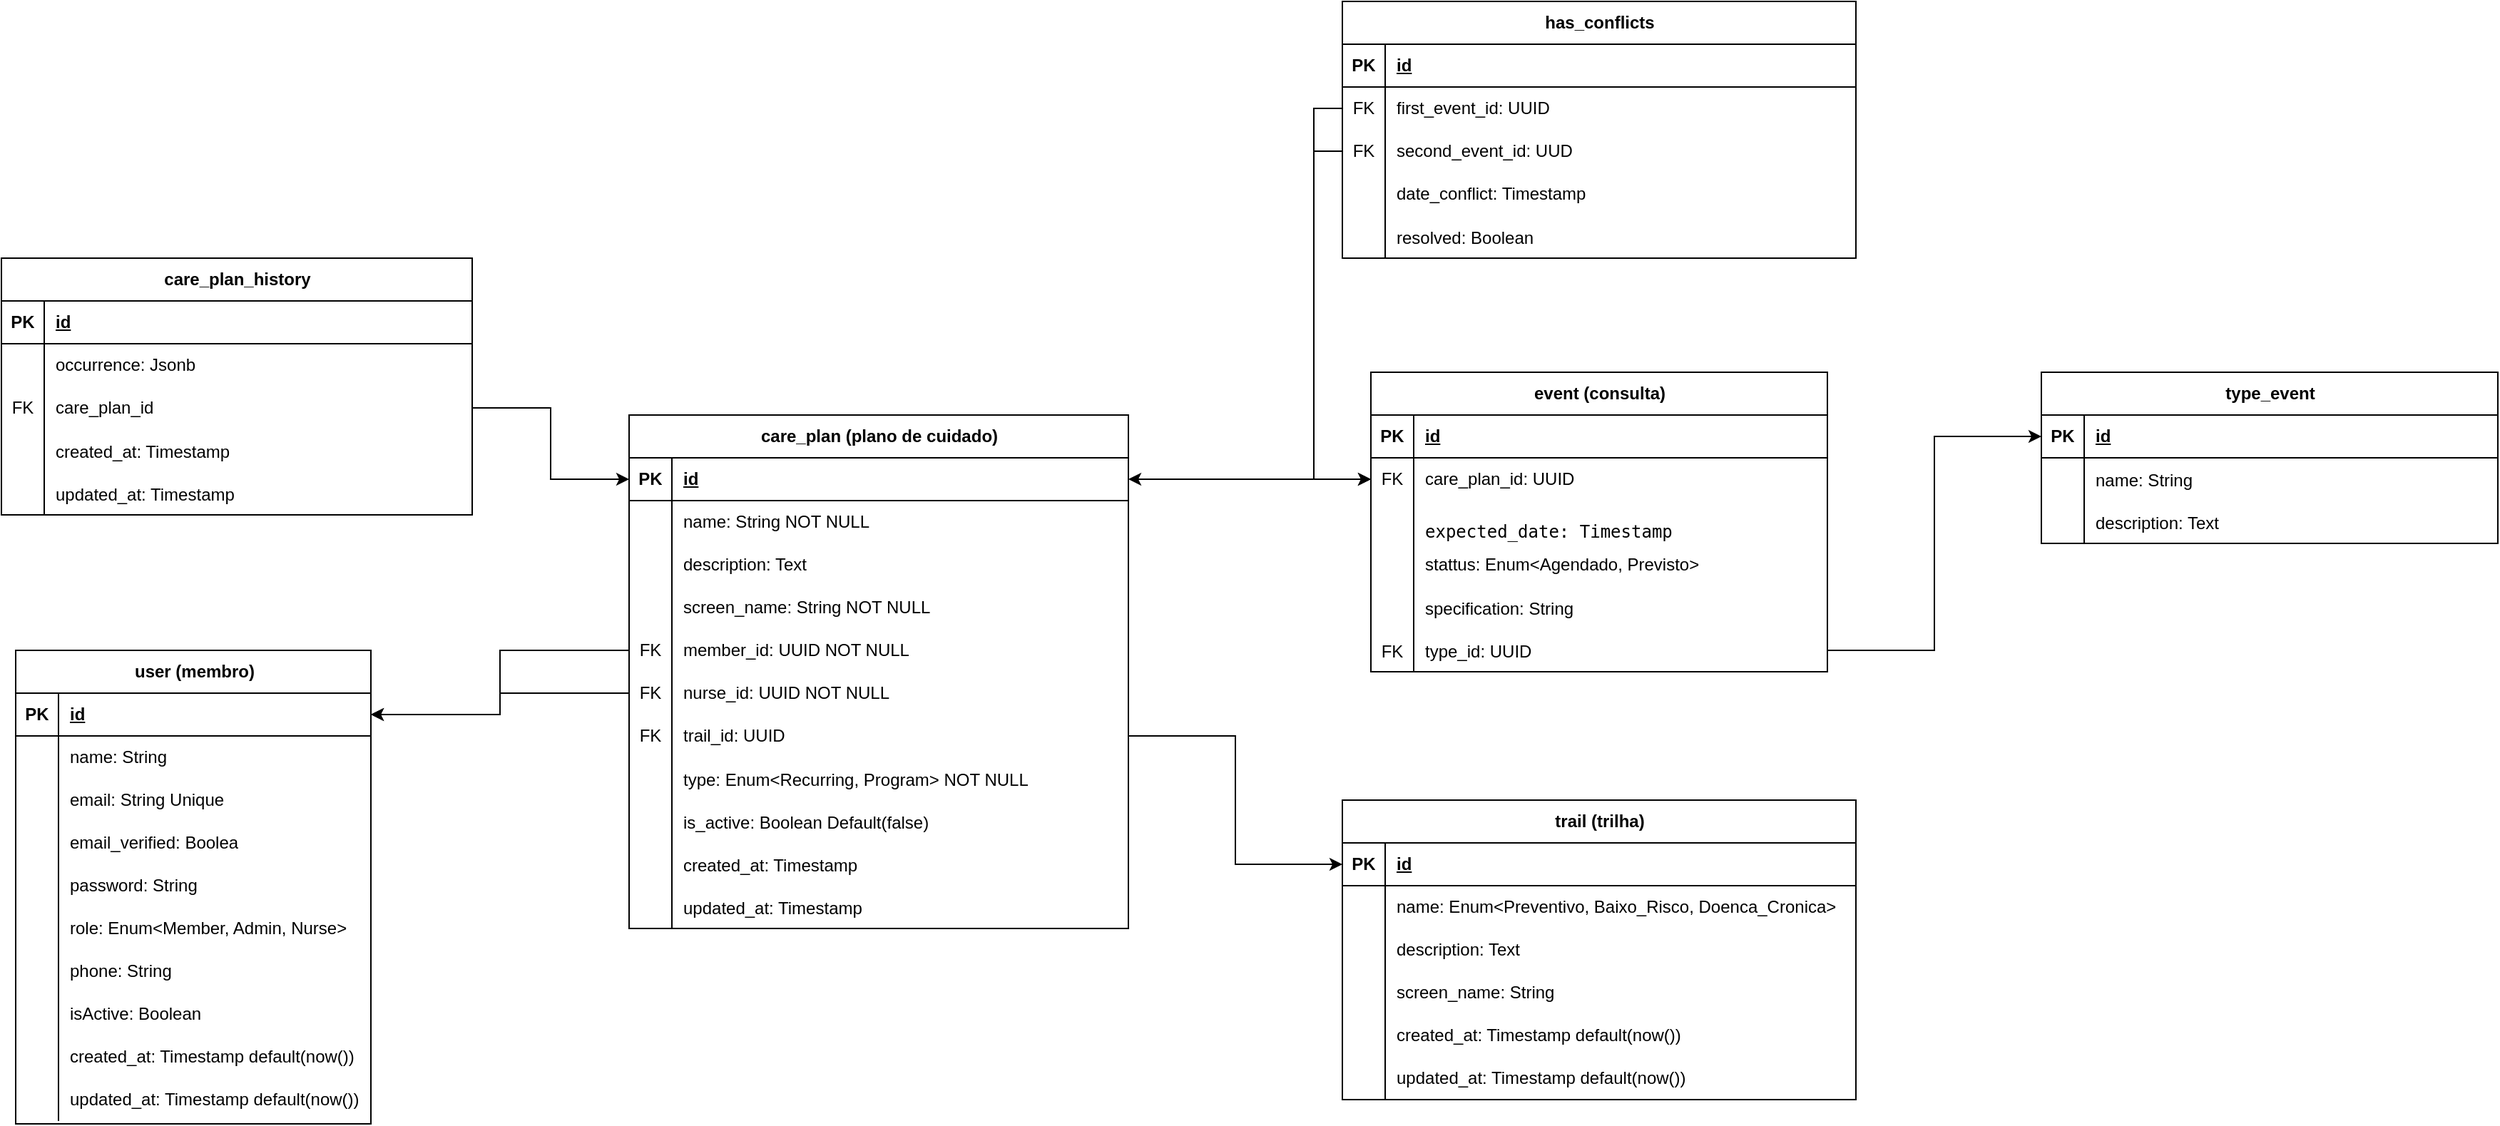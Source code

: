 <mxfile version="27.1.5">
  <diagram id="R2lEEEUBdFMjLlhIrx00" name="Page-1">
    <mxGraphModel dx="1869" dy="656" grid="1" gridSize="10" guides="1" tooltips="1" connect="1" arrows="1" fold="1" page="1" pageScale="1" pageWidth="850" pageHeight="1100" math="0" shadow="0" extFonts="Permanent Marker^https://fonts.googleapis.com/css?family=Permanent+Marker">
      <root>
        <mxCell id="0" />
        <mxCell id="1" parent="0" />
        <mxCell id="Yb1ca9a-8j3FIlpZjf9Z-14" value="trail (trilha)" style="shape=table;startSize=30;container=1;collapsible=1;childLayout=tableLayout;fixedRows=1;rowLines=0;fontStyle=1;align=center;resizeLast=1;html=1;" parent="1" vertex="1">
          <mxGeometry x="760" y="590" width="360" height="210" as="geometry" />
        </mxCell>
        <mxCell id="Yb1ca9a-8j3FIlpZjf9Z-15" value="" style="shape=tableRow;horizontal=0;startSize=0;swimlaneHead=0;swimlaneBody=0;fillColor=none;collapsible=0;dropTarget=0;points=[[0,0.5],[1,0.5]];portConstraint=eastwest;top=0;left=0;right=0;bottom=1;" parent="Yb1ca9a-8j3FIlpZjf9Z-14" vertex="1">
          <mxGeometry y="30" width="360" height="30" as="geometry" />
        </mxCell>
        <mxCell id="Yb1ca9a-8j3FIlpZjf9Z-16" value="PK" style="shape=partialRectangle;connectable=0;fillColor=none;top=0;left=0;bottom=0;right=0;fontStyle=1;overflow=hidden;whiteSpace=wrap;html=1;" parent="Yb1ca9a-8j3FIlpZjf9Z-15" vertex="1">
          <mxGeometry width="30" height="30" as="geometry">
            <mxRectangle width="30" height="30" as="alternateBounds" />
          </mxGeometry>
        </mxCell>
        <mxCell id="Yb1ca9a-8j3FIlpZjf9Z-17" value="id" style="shape=partialRectangle;connectable=0;fillColor=none;top=0;left=0;bottom=0;right=0;align=left;spacingLeft=6;fontStyle=5;overflow=hidden;whiteSpace=wrap;html=1;" parent="Yb1ca9a-8j3FIlpZjf9Z-15" vertex="1">
          <mxGeometry x="30" width="330" height="30" as="geometry">
            <mxRectangle width="330" height="30" as="alternateBounds" />
          </mxGeometry>
        </mxCell>
        <mxCell id="Yb1ca9a-8j3FIlpZjf9Z-18" value="" style="shape=tableRow;horizontal=0;startSize=0;swimlaneHead=0;swimlaneBody=0;fillColor=none;collapsible=0;dropTarget=0;points=[[0,0.5],[1,0.5]];portConstraint=eastwest;top=0;left=0;right=0;bottom=0;" parent="Yb1ca9a-8j3FIlpZjf9Z-14" vertex="1">
          <mxGeometry y="60" width="360" height="30" as="geometry" />
        </mxCell>
        <mxCell id="Yb1ca9a-8j3FIlpZjf9Z-19" value="" style="shape=partialRectangle;connectable=0;fillColor=none;top=0;left=0;bottom=0;right=0;editable=1;overflow=hidden;whiteSpace=wrap;html=1;" parent="Yb1ca9a-8j3FIlpZjf9Z-18" vertex="1">
          <mxGeometry width="30" height="30" as="geometry">
            <mxRectangle width="30" height="30" as="alternateBounds" />
          </mxGeometry>
        </mxCell>
        <mxCell id="Yb1ca9a-8j3FIlpZjf9Z-20" value="name: Enum&amp;lt;Preventivo, Baixo_Risco, Doenca_Cronica&amp;gt;" style="shape=partialRectangle;connectable=0;fillColor=none;top=0;left=0;bottom=0;right=0;align=left;spacingLeft=6;overflow=hidden;whiteSpace=wrap;html=1;" parent="Yb1ca9a-8j3FIlpZjf9Z-18" vertex="1">
          <mxGeometry x="30" width="330" height="30" as="geometry">
            <mxRectangle width="330" height="30" as="alternateBounds" />
          </mxGeometry>
        </mxCell>
        <mxCell id="Yb1ca9a-8j3FIlpZjf9Z-21" value="" style="shape=tableRow;horizontal=0;startSize=0;swimlaneHead=0;swimlaneBody=0;fillColor=none;collapsible=0;dropTarget=0;points=[[0,0.5],[1,0.5]];portConstraint=eastwest;top=0;left=0;right=0;bottom=0;" parent="Yb1ca9a-8j3FIlpZjf9Z-14" vertex="1">
          <mxGeometry y="90" width="360" height="30" as="geometry" />
        </mxCell>
        <mxCell id="Yb1ca9a-8j3FIlpZjf9Z-22" value="" style="shape=partialRectangle;connectable=0;fillColor=none;top=0;left=0;bottom=0;right=0;editable=1;overflow=hidden;whiteSpace=wrap;html=1;" parent="Yb1ca9a-8j3FIlpZjf9Z-21" vertex="1">
          <mxGeometry width="30" height="30" as="geometry">
            <mxRectangle width="30" height="30" as="alternateBounds" />
          </mxGeometry>
        </mxCell>
        <mxCell id="Yb1ca9a-8j3FIlpZjf9Z-23" value="&lt;div&gt;description: Text&lt;/div&gt;" style="shape=partialRectangle;connectable=0;fillColor=none;top=0;left=0;bottom=0;right=0;align=left;spacingLeft=6;overflow=hidden;whiteSpace=wrap;html=1;" parent="Yb1ca9a-8j3FIlpZjf9Z-21" vertex="1">
          <mxGeometry x="30" width="330" height="30" as="geometry">
            <mxRectangle width="330" height="30" as="alternateBounds" />
          </mxGeometry>
        </mxCell>
        <mxCell id="Yb1ca9a-8j3FIlpZjf9Z-24" value="" style="shape=tableRow;horizontal=0;startSize=0;swimlaneHead=0;swimlaneBody=0;fillColor=none;collapsible=0;dropTarget=0;points=[[0,0.5],[1,0.5]];portConstraint=eastwest;top=0;left=0;right=0;bottom=0;" parent="Yb1ca9a-8j3FIlpZjf9Z-14" vertex="1">
          <mxGeometry y="120" width="360" height="30" as="geometry" />
        </mxCell>
        <mxCell id="Yb1ca9a-8j3FIlpZjf9Z-25" value="" style="shape=partialRectangle;connectable=0;fillColor=none;top=0;left=0;bottom=0;right=0;editable=1;overflow=hidden;whiteSpace=wrap;html=1;" parent="Yb1ca9a-8j3FIlpZjf9Z-24" vertex="1">
          <mxGeometry width="30" height="30" as="geometry">
            <mxRectangle width="30" height="30" as="alternateBounds" />
          </mxGeometry>
        </mxCell>
        <mxCell id="Yb1ca9a-8j3FIlpZjf9Z-26" value="screen_name: String" style="shape=partialRectangle;connectable=0;fillColor=none;top=0;left=0;bottom=0;right=0;align=left;spacingLeft=6;overflow=hidden;whiteSpace=wrap;html=1;" parent="Yb1ca9a-8j3FIlpZjf9Z-24" vertex="1">
          <mxGeometry x="30" width="330" height="30" as="geometry">
            <mxRectangle width="330" height="30" as="alternateBounds" />
          </mxGeometry>
        </mxCell>
        <mxCell id="Vd5mzTSzyDbCr4Rx6KBS-27" value="" style="shape=tableRow;horizontal=0;startSize=0;swimlaneHead=0;swimlaneBody=0;fillColor=none;collapsible=0;dropTarget=0;points=[[0,0.5],[1,0.5]];portConstraint=eastwest;top=0;left=0;right=0;bottom=0;" vertex="1" parent="Yb1ca9a-8j3FIlpZjf9Z-14">
          <mxGeometry y="150" width="360" height="30" as="geometry" />
        </mxCell>
        <mxCell id="Vd5mzTSzyDbCr4Rx6KBS-28" value="" style="shape=partialRectangle;connectable=0;fillColor=none;top=0;left=0;bottom=0;right=0;editable=1;overflow=hidden;whiteSpace=wrap;html=1;" vertex="1" parent="Vd5mzTSzyDbCr4Rx6KBS-27">
          <mxGeometry width="30" height="30" as="geometry">
            <mxRectangle width="30" height="30" as="alternateBounds" />
          </mxGeometry>
        </mxCell>
        <mxCell id="Vd5mzTSzyDbCr4Rx6KBS-29" value="created_at: Timestamp default(now())" style="shape=partialRectangle;connectable=0;fillColor=none;top=0;left=0;bottom=0;right=0;align=left;spacingLeft=6;overflow=hidden;whiteSpace=wrap;html=1;" vertex="1" parent="Vd5mzTSzyDbCr4Rx6KBS-27">
          <mxGeometry x="30" width="330" height="30" as="geometry">
            <mxRectangle width="330" height="30" as="alternateBounds" />
          </mxGeometry>
        </mxCell>
        <mxCell id="Vd5mzTSzyDbCr4Rx6KBS-33" value="" style="shape=tableRow;horizontal=0;startSize=0;swimlaneHead=0;swimlaneBody=0;fillColor=none;collapsible=0;dropTarget=0;points=[[0,0.5],[1,0.5]];portConstraint=eastwest;top=0;left=0;right=0;bottom=0;" vertex="1" parent="Yb1ca9a-8j3FIlpZjf9Z-14">
          <mxGeometry y="180" width="360" height="30" as="geometry" />
        </mxCell>
        <mxCell id="Vd5mzTSzyDbCr4Rx6KBS-34" value="" style="shape=partialRectangle;connectable=0;fillColor=none;top=0;left=0;bottom=0;right=0;editable=1;overflow=hidden;whiteSpace=wrap;html=1;" vertex="1" parent="Vd5mzTSzyDbCr4Rx6KBS-33">
          <mxGeometry width="30" height="30" as="geometry">
            <mxRectangle width="30" height="30" as="alternateBounds" />
          </mxGeometry>
        </mxCell>
        <mxCell id="Vd5mzTSzyDbCr4Rx6KBS-35" value="updated_at: Timestamp default(now())" style="shape=partialRectangle;connectable=0;fillColor=none;top=0;left=0;bottom=0;right=0;align=left;spacingLeft=6;overflow=hidden;whiteSpace=wrap;html=1;" vertex="1" parent="Vd5mzTSzyDbCr4Rx6KBS-33">
          <mxGeometry x="30" width="330" height="30" as="geometry">
            <mxRectangle width="330" height="30" as="alternateBounds" />
          </mxGeometry>
        </mxCell>
        <mxCell id="Yb1ca9a-8j3FIlpZjf9Z-32" value="care_plan (plano de cuidado)" style="shape=table;startSize=30;container=1;collapsible=1;childLayout=tableLayout;fixedRows=1;rowLines=0;fontStyle=1;align=center;resizeLast=1;html=1;" parent="1" vertex="1">
          <mxGeometry x="260" y="320" width="350" height="360" as="geometry" />
        </mxCell>
        <mxCell id="Yb1ca9a-8j3FIlpZjf9Z-33" value="" style="shape=tableRow;horizontal=0;startSize=0;swimlaneHead=0;swimlaneBody=0;fillColor=none;collapsible=0;dropTarget=0;points=[[0,0.5],[1,0.5]];portConstraint=eastwest;top=0;left=0;right=0;bottom=1;" parent="Yb1ca9a-8j3FIlpZjf9Z-32" vertex="1">
          <mxGeometry y="30" width="350" height="30" as="geometry" />
        </mxCell>
        <mxCell id="Yb1ca9a-8j3FIlpZjf9Z-34" value="PK" style="shape=partialRectangle;connectable=0;fillColor=none;top=0;left=0;bottom=0;right=0;fontStyle=1;overflow=hidden;whiteSpace=wrap;html=1;" parent="Yb1ca9a-8j3FIlpZjf9Z-33" vertex="1">
          <mxGeometry width="30" height="30" as="geometry">
            <mxRectangle width="30" height="30" as="alternateBounds" />
          </mxGeometry>
        </mxCell>
        <mxCell id="Yb1ca9a-8j3FIlpZjf9Z-35" value="id" style="shape=partialRectangle;connectable=0;fillColor=none;top=0;left=0;bottom=0;right=0;align=left;spacingLeft=6;fontStyle=5;overflow=hidden;whiteSpace=wrap;html=1;" parent="Yb1ca9a-8j3FIlpZjf9Z-33" vertex="1">
          <mxGeometry x="30" width="320" height="30" as="geometry">
            <mxRectangle width="320" height="30" as="alternateBounds" />
          </mxGeometry>
        </mxCell>
        <mxCell id="Yb1ca9a-8j3FIlpZjf9Z-36" value="" style="shape=tableRow;horizontal=0;startSize=0;swimlaneHead=0;swimlaneBody=0;fillColor=none;collapsible=0;dropTarget=0;points=[[0,0.5],[1,0.5]];portConstraint=eastwest;top=0;left=0;right=0;bottom=0;" parent="Yb1ca9a-8j3FIlpZjf9Z-32" vertex="1">
          <mxGeometry y="60" width="350" height="30" as="geometry" />
        </mxCell>
        <mxCell id="Yb1ca9a-8j3FIlpZjf9Z-37" value="" style="shape=partialRectangle;connectable=0;fillColor=none;top=0;left=0;bottom=0;right=0;editable=1;overflow=hidden;whiteSpace=wrap;html=1;" parent="Yb1ca9a-8j3FIlpZjf9Z-36" vertex="1">
          <mxGeometry width="30" height="30" as="geometry">
            <mxRectangle width="30" height="30" as="alternateBounds" />
          </mxGeometry>
        </mxCell>
        <mxCell id="Yb1ca9a-8j3FIlpZjf9Z-38" value="&lt;div&gt;name: String NOT NULL&lt;/div&gt;" style="shape=partialRectangle;connectable=0;fillColor=none;top=0;left=0;bottom=0;right=0;align=left;spacingLeft=6;overflow=hidden;whiteSpace=wrap;html=1;" parent="Yb1ca9a-8j3FIlpZjf9Z-36" vertex="1">
          <mxGeometry x="30" width="320" height="30" as="geometry">
            <mxRectangle width="320" height="30" as="alternateBounds" />
          </mxGeometry>
        </mxCell>
        <mxCell id="Yb1ca9a-8j3FIlpZjf9Z-39" value="" style="shape=tableRow;horizontal=0;startSize=0;swimlaneHead=0;swimlaneBody=0;fillColor=none;collapsible=0;dropTarget=0;points=[[0,0.5],[1,0.5]];portConstraint=eastwest;top=0;left=0;right=0;bottom=0;" parent="Yb1ca9a-8j3FIlpZjf9Z-32" vertex="1">
          <mxGeometry y="90" width="350" height="30" as="geometry" />
        </mxCell>
        <mxCell id="Yb1ca9a-8j3FIlpZjf9Z-40" value="" style="shape=partialRectangle;connectable=0;fillColor=none;top=0;left=0;bottom=0;right=0;editable=1;overflow=hidden;whiteSpace=wrap;html=1;" parent="Yb1ca9a-8j3FIlpZjf9Z-39" vertex="1">
          <mxGeometry width="30" height="30" as="geometry">
            <mxRectangle width="30" height="30" as="alternateBounds" />
          </mxGeometry>
        </mxCell>
        <mxCell id="Yb1ca9a-8j3FIlpZjf9Z-41" value="description: Text" style="shape=partialRectangle;connectable=0;fillColor=none;top=0;left=0;bottom=0;right=0;align=left;spacingLeft=6;overflow=hidden;whiteSpace=wrap;html=1;" parent="Yb1ca9a-8j3FIlpZjf9Z-39" vertex="1">
          <mxGeometry x="30" width="320" height="30" as="geometry">
            <mxRectangle width="320" height="30" as="alternateBounds" />
          </mxGeometry>
        </mxCell>
        <mxCell id="Yb1ca9a-8j3FIlpZjf9Z-42" value="" style="shape=tableRow;horizontal=0;startSize=0;swimlaneHead=0;swimlaneBody=0;fillColor=none;collapsible=0;dropTarget=0;points=[[0,0.5],[1,0.5]];portConstraint=eastwest;top=0;left=0;right=0;bottom=0;" parent="Yb1ca9a-8j3FIlpZjf9Z-32" vertex="1">
          <mxGeometry y="120" width="350" height="30" as="geometry" />
        </mxCell>
        <mxCell id="Yb1ca9a-8j3FIlpZjf9Z-43" value="" style="shape=partialRectangle;connectable=0;fillColor=none;top=0;left=0;bottom=0;right=0;editable=1;overflow=hidden;whiteSpace=wrap;html=1;" parent="Yb1ca9a-8j3FIlpZjf9Z-42" vertex="1">
          <mxGeometry width="30" height="30" as="geometry">
            <mxRectangle width="30" height="30" as="alternateBounds" />
          </mxGeometry>
        </mxCell>
        <mxCell id="Yb1ca9a-8j3FIlpZjf9Z-44" value="screen_name: String&amp;nbsp;NOT NULL" style="shape=partialRectangle;connectable=0;fillColor=none;top=0;left=0;bottom=0;right=0;align=left;spacingLeft=6;overflow=hidden;whiteSpace=wrap;html=1;" parent="Yb1ca9a-8j3FIlpZjf9Z-42" vertex="1">
          <mxGeometry x="30" width="320" height="30" as="geometry">
            <mxRectangle width="320" height="30" as="alternateBounds" />
          </mxGeometry>
        </mxCell>
        <mxCell id="Vd5mzTSzyDbCr4Rx6KBS-1" value="" style="shape=tableRow;horizontal=0;startSize=0;swimlaneHead=0;swimlaneBody=0;fillColor=none;collapsible=0;dropTarget=0;points=[[0,0.5],[1,0.5]];portConstraint=eastwest;top=0;left=0;right=0;bottom=0;" vertex="1" parent="Yb1ca9a-8j3FIlpZjf9Z-32">
          <mxGeometry y="150" width="350" height="30" as="geometry" />
        </mxCell>
        <mxCell id="Vd5mzTSzyDbCr4Rx6KBS-2" value="FK" style="shape=partialRectangle;connectable=0;fillColor=none;top=0;left=0;bottom=0;right=0;fontStyle=0;overflow=hidden;whiteSpace=wrap;html=1;" vertex="1" parent="Vd5mzTSzyDbCr4Rx6KBS-1">
          <mxGeometry width="30" height="30" as="geometry">
            <mxRectangle width="30" height="30" as="alternateBounds" />
          </mxGeometry>
        </mxCell>
        <mxCell id="Vd5mzTSzyDbCr4Rx6KBS-3" value="member_id: UUID&amp;nbsp;NOT NULL" style="shape=partialRectangle;connectable=0;fillColor=none;top=0;left=0;bottom=0;right=0;align=left;spacingLeft=6;fontStyle=0;overflow=hidden;whiteSpace=wrap;html=1;" vertex="1" parent="Vd5mzTSzyDbCr4Rx6KBS-1">
          <mxGeometry x="30" width="320" height="30" as="geometry">
            <mxRectangle width="320" height="30" as="alternateBounds" />
          </mxGeometry>
        </mxCell>
        <mxCell id="Yb1ca9a-8j3FIlpZjf9Z-103" value="" style="shape=tableRow;horizontal=0;startSize=0;swimlaneHead=0;swimlaneBody=0;fillColor=none;collapsible=0;dropTarget=0;points=[[0,0.5],[1,0.5]];portConstraint=eastwest;top=0;left=0;right=0;bottom=0;" parent="Yb1ca9a-8j3FIlpZjf9Z-32" vertex="1">
          <mxGeometry y="180" width="350" height="30" as="geometry" />
        </mxCell>
        <mxCell id="Yb1ca9a-8j3FIlpZjf9Z-104" value="FK" style="shape=partialRectangle;connectable=0;fillColor=none;top=0;left=0;bottom=0;right=0;fontStyle=0;overflow=hidden;whiteSpace=wrap;html=1;" parent="Yb1ca9a-8j3FIlpZjf9Z-103" vertex="1">
          <mxGeometry width="30" height="30" as="geometry">
            <mxRectangle width="30" height="30" as="alternateBounds" />
          </mxGeometry>
        </mxCell>
        <mxCell id="Yb1ca9a-8j3FIlpZjf9Z-105" value="nurse_id: UUID&amp;nbsp;NOT NULL" style="shape=partialRectangle;connectable=0;fillColor=none;top=0;left=0;bottom=0;right=0;align=left;spacingLeft=6;fontStyle=0;overflow=hidden;whiteSpace=wrap;html=1;" parent="Yb1ca9a-8j3FIlpZjf9Z-103" vertex="1">
          <mxGeometry x="30" width="320" height="30" as="geometry">
            <mxRectangle width="320" height="30" as="alternateBounds" />
          </mxGeometry>
        </mxCell>
        <mxCell id="Yb1ca9a-8j3FIlpZjf9Z-108" value="" style="shape=tableRow;horizontal=0;startSize=0;swimlaneHead=0;swimlaneBody=0;fillColor=none;collapsible=0;dropTarget=0;points=[[0,0.5],[1,0.5]];portConstraint=eastwest;top=0;left=0;right=0;bottom=0;" parent="Yb1ca9a-8j3FIlpZjf9Z-32" vertex="1">
          <mxGeometry y="210" width="350" height="30" as="geometry" />
        </mxCell>
        <mxCell id="Yb1ca9a-8j3FIlpZjf9Z-109" value="FK" style="shape=partialRectangle;connectable=0;fillColor=none;top=0;left=0;bottom=0;right=0;fontStyle=0;overflow=hidden;whiteSpace=wrap;html=1;" parent="Yb1ca9a-8j3FIlpZjf9Z-108" vertex="1">
          <mxGeometry width="30" height="30" as="geometry">
            <mxRectangle width="30" height="30" as="alternateBounds" />
          </mxGeometry>
        </mxCell>
        <mxCell id="Yb1ca9a-8j3FIlpZjf9Z-110" value="trail_id: UUID" style="shape=partialRectangle;connectable=0;fillColor=none;top=0;left=0;bottom=0;right=0;align=left;spacingLeft=6;fontStyle=0;overflow=hidden;whiteSpace=wrap;html=1;" parent="Yb1ca9a-8j3FIlpZjf9Z-108" vertex="1">
          <mxGeometry x="30" width="320" height="30" as="geometry">
            <mxRectangle width="320" height="30" as="alternateBounds" />
          </mxGeometry>
        </mxCell>
        <mxCell id="Yb1ca9a-8j3FIlpZjf9Z-188" value="" style="shape=tableRow;horizontal=0;startSize=0;swimlaneHead=0;swimlaneBody=0;fillColor=none;collapsible=0;dropTarget=0;points=[[0,0.5],[1,0.5]];portConstraint=eastwest;top=0;left=0;right=0;bottom=0;" parent="Yb1ca9a-8j3FIlpZjf9Z-32" vertex="1">
          <mxGeometry y="240" width="350" height="30" as="geometry" />
        </mxCell>
        <mxCell id="Yb1ca9a-8j3FIlpZjf9Z-189" value="" style="shape=partialRectangle;connectable=0;fillColor=none;top=0;left=0;bottom=0;right=0;editable=1;overflow=hidden;" parent="Yb1ca9a-8j3FIlpZjf9Z-188" vertex="1">
          <mxGeometry width="30" height="30" as="geometry">
            <mxRectangle width="30" height="30" as="alternateBounds" />
          </mxGeometry>
        </mxCell>
        <mxCell id="Yb1ca9a-8j3FIlpZjf9Z-190" value="type: Enum&lt;Recurring, Program&gt; NOT NULL" style="shape=partialRectangle;connectable=0;fillColor=none;top=0;left=0;bottom=0;right=0;align=left;spacingLeft=6;overflow=hidden;" parent="Yb1ca9a-8j3FIlpZjf9Z-188" vertex="1">
          <mxGeometry x="30" width="320" height="30" as="geometry">
            <mxRectangle width="320" height="30" as="alternateBounds" />
          </mxGeometry>
        </mxCell>
        <mxCell id="Yb1ca9a-8j3FIlpZjf9Z-191" value="" style="shape=tableRow;horizontal=0;startSize=0;swimlaneHead=0;swimlaneBody=0;fillColor=none;collapsible=0;dropTarget=0;points=[[0,0.5],[1,0.5]];portConstraint=eastwest;top=0;left=0;right=0;bottom=0;" parent="Yb1ca9a-8j3FIlpZjf9Z-32" vertex="1">
          <mxGeometry y="270" width="350" height="30" as="geometry" />
        </mxCell>
        <mxCell id="Yb1ca9a-8j3FIlpZjf9Z-192" value="" style="shape=partialRectangle;connectable=0;fillColor=none;top=0;left=0;bottom=0;right=0;editable=1;overflow=hidden;" parent="Yb1ca9a-8j3FIlpZjf9Z-191" vertex="1">
          <mxGeometry width="30" height="30" as="geometry">
            <mxRectangle width="30" height="30" as="alternateBounds" />
          </mxGeometry>
        </mxCell>
        <mxCell id="Yb1ca9a-8j3FIlpZjf9Z-193" value="is_active: Boolean Default(false)" style="shape=partialRectangle;connectable=0;fillColor=none;top=0;left=0;bottom=0;right=0;align=left;spacingLeft=6;overflow=hidden;" parent="Yb1ca9a-8j3FIlpZjf9Z-191" vertex="1">
          <mxGeometry x="30" width="320" height="30" as="geometry">
            <mxRectangle width="320" height="30" as="alternateBounds" />
          </mxGeometry>
        </mxCell>
        <mxCell id="Yb1ca9a-8j3FIlpZjf9Z-194" value="" style="shape=tableRow;horizontal=0;startSize=0;swimlaneHead=0;swimlaneBody=0;fillColor=none;collapsible=0;dropTarget=0;points=[[0,0.5],[1,0.5]];portConstraint=eastwest;top=0;left=0;right=0;bottom=0;" parent="Yb1ca9a-8j3FIlpZjf9Z-32" vertex="1">
          <mxGeometry y="300" width="350" height="30" as="geometry" />
        </mxCell>
        <mxCell id="Yb1ca9a-8j3FIlpZjf9Z-195" value="" style="shape=partialRectangle;connectable=0;fillColor=none;top=0;left=0;bottom=0;right=0;editable=1;overflow=hidden;" parent="Yb1ca9a-8j3FIlpZjf9Z-194" vertex="1">
          <mxGeometry width="30" height="30" as="geometry">
            <mxRectangle width="30" height="30" as="alternateBounds" />
          </mxGeometry>
        </mxCell>
        <mxCell id="Yb1ca9a-8j3FIlpZjf9Z-196" value="created_at: Timestamp" style="shape=partialRectangle;connectable=0;fillColor=none;top=0;left=0;bottom=0;right=0;align=left;spacingLeft=6;overflow=hidden;" parent="Yb1ca9a-8j3FIlpZjf9Z-194" vertex="1">
          <mxGeometry x="30" width="320" height="30" as="geometry">
            <mxRectangle width="320" height="30" as="alternateBounds" />
          </mxGeometry>
        </mxCell>
        <mxCell id="Yb1ca9a-8j3FIlpZjf9Z-197" value="" style="shape=tableRow;horizontal=0;startSize=0;swimlaneHead=0;swimlaneBody=0;fillColor=none;collapsible=0;dropTarget=0;points=[[0,0.5],[1,0.5]];portConstraint=eastwest;top=0;left=0;right=0;bottom=0;" parent="Yb1ca9a-8j3FIlpZjf9Z-32" vertex="1">
          <mxGeometry y="330" width="350" height="30" as="geometry" />
        </mxCell>
        <mxCell id="Yb1ca9a-8j3FIlpZjf9Z-198" value="" style="shape=partialRectangle;connectable=0;fillColor=none;top=0;left=0;bottom=0;right=0;editable=1;overflow=hidden;" parent="Yb1ca9a-8j3FIlpZjf9Z-197" vertex="1">
          <mxGeometry width="30" height="30" as="geometry">
            <mxRectangle width="30" height="30" as="alternateBounds" />
          </mxGeometry>
        </mxCell>
        <mxCell id="Yb1ca9a-8j3FIlpZjf9Z-199" value="updated_at: Timestamp" style="shape=partialRectangle;connectable=0;fillColor=none;top=0;left=0;bottom=0;right=0;align=left;spacingLeft=6;overflow=hidden;" parent="Yb1ca9a-8j3FIlpZjf9Z-197" vertex="1">
          <mxGeometry x="30" width="320" height="30" as="geometry">
            <mxRectangle width="320" height="30" as="alternateBounds" />
          </mxGeometry>
        </mxCell>
        <mxCell id="Yb1ca9a-8j3FIlpZjf9Z-45" value="&lt;div&gt;event (consulta)&lt;/div&gt;" style="shape=table;startSize=30;container=1;collapsible=1;childLayout=tableLayout;fixedRows=1;rowLines=0;fontStyle=1;align=center;resizeLast=1;html=1;" parent="1" vertex="1">
          <mxGeometry x="780" y="290" width="320" height="210" as="geometry" />
        </mxCell>
        <mxCell id="Yb1ca9a-8j3FIlpZjf9Z-46" value="" style="shape=tableRow;horizontal=0;startSize=0;swimlaneHead=0;swimlaneBody=0;fillColor=none;collapsible=0;dropTarget=0;points=[[0,0.5],[1,0.5]];portConstraint=eastwest;top=0;left=0;right=0;bottom=1;" parent="Yb1ca9a-8j3FIlpZjf9Z-45" vertex="1">
          <mxGeometry y="30" width="320" height="30" as="geometry" />
        </mxCell>
        <mxCell id="Yb1ca9a-8j3FIlpZjf9Z-47" value="PK" style="shape=partialRectangle;connectable=0;fillColor=none;top=0;left=0;bottom=0;right=0;fontStyle=1;overflow=hidden;whiteSpace=wrap;html=1;" parent="Yb1ca9a-8j3FIlpZjf9Z-46" vertex="1">
          <mxGeometry width="30" height="30" as="geometry">
            <mxRectangle width="30" height="30" as="alternateBounds" />
          </mxGeometry>
        </mxCell>
        <mxCell id="Yb1ca9a-8j3FIlpZjf9Z-48" value="id" style="shape=partialRectangle;connectable=0;fillColor=none;top=0;left=0;bottom=0;right=0;align=left;spacingLeft=6;fontStyle=5;overflow=hidden;whiteSpace=wrap;html=1;" parent="Yb1ca9a-8j3FIlpZjf9Z-46" vertex="1">
          <mxGeometry x="30" width="290" height="30" as="geometry">
            <mxRectangle width="290" height="30" as="alternateBounds" />
          </mxGeometry>
        </mxCell>
        <mxCell id="Yb1ca9a-8j3FIlpZjf9Z-55" value="" style="shape=tableRow;horizontal=0;startSize=0;swimlaneHead=0;swimlaneBody=0;fillColor=none;collapsible=0;dropTarget=0;points=[[0,0.5],[1,0.5]];portConstraint=eastwest;top=0;left=0;right=0;bottom=0;" parent="Yb1ca9a-8j3FIlpZjf9Z-45" vertex="1">
          <mxGeometry y="60" width="320" height="30" as="geometry" />
        </mxCell>
        <mxCell id="Yb1ca9a-8j3FIlpZjf9Z-56" value="FK" style="shape=partialRectangle;connectable=0;fillColor=none;top=0;left=0;bottom=0;right=0;editable=1;overflow=hidden;whiteSpace=wrap;html=1;" parent="Yb1ca9a-8j3FIlpZjf9Z-55" vertex="1">
          <mxGeometry width="30" height="30" as="geometry">
            <mxRectangle width="30" height="30" as="alternateBounds" />
          </mxGeometry>
        </mxCell>
        <mxCell id="Yb1ca9a-8j3FIlpZjf9Z-57" value="&lt;div&gt;care_plan_id: UUID&lt;/div&gt;" style="shape=partialRectangle;connectable=0;fillColor=none;top=0;left=0;bottom=0;right=0;align=left;spacingLeft=6;overflow=hidden;whiteSpace=wrap;html=1;" parent="Yb1ca9a-8j3FIlpZjf9Z-55" vertex="1">
          <mxGeometry x="30" width="290" height="30" as="geometry">
            <mxRectangle width="290" height="30" as="alternateBounds" />
          </mxGeometry>
        </mxCell>
        <mxCell id="Yb1ca9a-8j3FIlpZjf9Z-49" value="" style="shape=tableRow;horizontal=0;startSize=0;swimlaneHead=0;swimlaneBody=0;fillColor=none;collapsible=0;dropTarget=0;points=[[0,0.5],[1,0.5]];portConstraint=eastwest;top=0;left=0;right=0;bottom=0;" parent="Yb1ca9a-8j3FIlpZjf9Z-45" vertex="1">
          <mxGeometry y="90" width="320" height="30" as="geometry" />
        </mxCell>
        <mxCell id="Yb1ca9a-8j3FIlpZjf9Z-50" value="" style="shape=partialRectangle;connectable=0;fillColor=none;top=0;left=0;bottom=0;right=0;editable=1;overflow=hidden;whiteSpace=wrap;html=1;" parent="Yb1ca9a-8j3FIlpZjf9Z-49" vertex="1">
          <mxGeometry width="30" height="30" as="geometry">
            <mxRectangle width="30" height="30" as="alternateBounds" />
          </mxGeometry>
        </mxCell>
        <mxCell id="Yb1ca9a-8j3FIlpZjf9Z-51" value="&lt;pre aria-label=&quot;Texto traduzido: expected date&quot; dir=&quot;ltr&quot; data-ved=&quot;2ahUKEwikoayb0-6NAxW4GLkGHaUjA2MQ3ewLegQICRAU&quot; style=&quot;text-align:left&quot; id=&quot;tw-target-text&quot; data-placeholder=&quot;Tradução&quot; class=&quot;tw-data-text tw-text-large tw-ta&quot;&gt;&lt;span lang=&quot;en&quot; class=&quot;Y2IQFc&quot;&gt;expected_date: Timestamp&lt;/span&gt;&lt;/pre&gt;" style="shape=partialRectangle;connectable=0;fillColor=none;top=0;left=0;bottom=0;right=0;align=left;spacingLeft=6;overflow=hidden;whiteSpace=wrap;html=1;" parent="Yb1ca9a-8j3FIlpZjf9Z-49" vertex="1">
          <mxGeometry x="30" width="290" height="30" as="geometry">
            <mxRectangle width="290" height="30" as="alternateBounds" />
          </mxGeometry>
        </mxCell>
        <mxCell id="Yb1ca9a-8j3FIlpZjf9Z-52" value="" style="shape=tableRow;horizontal=0;startSize=0;swimlaneHead=0;swimlaneBody=0;fillColor=none;collapsible=0;dropTarget=0;points=[[0,0.5],[1,0.5]];portConstraint=eastwest;top=0;left=0;right=0;bottom=0;" parent="Yb1ca9a-8j3FIlpZjf9Z-45" vertex="1">
          <mxGeometry y="120" width="320" height="30" as="geometry" />
        </mxCell>
        <mxCell id="Yb1ca9a-8j3FIlpZjf9Z-53" value="" style="shape=partialRectangle;connectable=0;fillColor=none;top=0;left=0;bottom=0;right=0;editable=1;overflow=hidden;whiteSpace=wrap;html=1;" parent="Yb1ca9a-8j3FIlpZjf9Z-52" vertex="1">
          <mxGeometry width="30" height="30" as="geometry">
            <mxRectangle width="30" height="30" as="alternateBounds" />
          </mxGeometry>
        </mxCell>
        <mxCell id="Yb1ca9a-8j3FIlpZjf9Z-54" value="stattus: Enum&amp;lt;Agendado, Previsto&amp;gt;" style="shape=partialRectangle;connectable=0;fillColor=none;top=0;left=0;bottom=0;right=0;align=left;spacingLeft=6;overflow=hidden;whiteSpace=wrap;html=1;" parent="Yb1ca9a-8j3FIlpZjf9Z-52" vertex="1">
          <mxGeometry x="30" width="290" height="30" as="geometry">
            <mxRectangle width="290" height="30" as="alternateBounds" />
          </mxGeometry>
        </mxCell>
        <mxCell id="Yb1ca9a-8j3FIlpZjf9Z-69" value="" style="shape=tableRow;horizontal=0;startSize=0;swimlaneHead=0;swimlaneBody=0;fillColor=none;collapsible=0;dropTarget=0;points=[[0,0.5],[1,0.5]];portConstraint=eastwest;top=0;left=0;right=0;bottom=0;" parent="Yb1ca9a-8j3FIlpZjf9Z-45" vertex="1">
          <mxGeometry y="150" width="320" height="30" as="geometry" />
        </mxCell>
        <mxCell id="Yb1ca9a-8j3FIlpZjf9Z-70" value="" style="shape=partialRectangle;connectable=0;fillColor=none;top=0;left=0;bottom=0;right=0;editable=1;overflow=hidden;" parent="Yb1ca9a-8j3FIlpZjf9Z-69" vertex="1">
          <mxGeometry width="30" height="30" as="geometry">
            <mxRectangle width="30" height="30" as="alternateBounds" />
          </mxGeometry>
        </mxCell>
        <mxCell id="Yb1ca9a-8j3FIlpZjf9Z-71" value="specification: String" style="shape=partialRectangle;connectable=0;fillColor=none;top=0;left=0;bottom=0;right=0;align=left;spacingLeft=6;overflow=hidden;" parent="Yb1ca9a-8j3FIlpZjf9Z-69" vertex="1">
          <mxGeometry x="30" width="290" height="30" as="geometry">
            <mxRectangle width="290" height="30" as="alternateBounds" />
          </mxGeometry>
        </mxCell>
        <mxCell id="Yb1ca9a-8j3FIlpZjf9Z-97" value="" style="shape=tableRow;horizontal=0;startSize=0;swimlaneHead=0;swimlaneBody=0;fillColor=none;collapsible=0;dropTarget=0;points=[[0,0.5],[1,0.5]];portConstraint=eastwest;top=0;left=0;right=0;bottom=0;" parent="Yb1ca9a-8j3FIlpZjf9Z-45" vertex="1">
          <mxGeometry y="180" width="320" height="30" as="geometry" />
        </mxCell>
        <mxCell id="Yb1ca9a-8j3FIlpZjf9Z-98" value="FK" style="shape=partialRectangle;connectable=0;fillColor=none;top=0;left=0;bottom=0;right=0;editable=1;overflow=hidden;" parent="Yb1ca9a-8j3FIlpZjf9Z-97" vertex="1">
          <mxGeometry width="30" height="30" as="geometry">
            <mxRectangle width="30" height="30" as="alternateBounds" />
          </mxGeometry>
        </mxCell>
        <mxCell id="Yb1ca9a-8j3FIlpZjf9Z-99" value="type_id: UUID" style="shape=partialRectangle;connectable=0;fillColor=none;top=0;left=0;bottom=0;right=0;align=left;spacingLeft=6;overflow=hidden;" parent="Yb1ca9a-8j3FIlpZjf9Z-97" vertex="1">
          <mxGeometry x="30" width="290" height="30" as="geometry">
            <mxRectangle width="290" height="30" as="alternateBounds" />
          </mxGeometry>
        </mxCell>
        <mxCell id="Yb1ca9a-8j3FIlpZjf9Z-61" style="edgeStyle=orthogonalEdgeStyle;rounded=0;orthogonalLoop=1;jettySize=auto;html=1;" parent="1" source="Yb1ca9a-8j3FIlpZjf9Z-55" target="Yb1ca9a-8j3FIlpZjf9Z-33" edge="1">
          <mxGeometry relative="1" as="geometry" />
        </mxCell>
        <mxCell id="Yb1ca9a-8j3FIlpZjf9Z-107" style="edgeStyle=orthogonalEdgeStyle;rounded=0;orthogonalLoop=1;jettySize=auto;html=1;entryX=1;entryY=0.5;entryDx=0;entryDy=0;" parent="1" source="Yb1ca9a-8j3FIlpZjf9Z-103" target="Yb1ca9a-8j3FIlpZjf9Z-133" edge="1">
          <mxGeometry relative="1" as="geometry" />
        </mxCell>
        <mxCell id="Yb1ca9a-8j3FIlpZjf9Z-112" value="type_event" style="shape=table;startSize=30;container=1;collapsible=1;childLayout=tableLayout;fixedRows=1;rowLines=0;fontStyle=1;align=center;resizeLast=1;html=1;" parent="1" vertex="1">
          <mxGeometry x="1250" y="290" width="320" height="120" as="geometry" />
        </mxCell>
        <mxCell id="Yb1ca9a-8j3FIlpZjf9Z-113" value="" style="shape=tableRow;horizontal=0;startSize=0;swimlaneHead=0;swimlaneBody=0;fillColor=none;collapsible=0;dropTarget=0;points=[[0,0.5],[1,0.5]];portConstraint=eastwest;top=0;left=0;right=0;bottom=1;" parent="Yb1ca9a-8j3FIlpZjf9Z-112" vertex="1">
          <mxGeometry y="30" width="320" height="30" as="geometry" />
        </mxCell>
        <mxCell id="Yb1ca9a-8j3FIlpZjf9Z-114" value="PK" style="shape=partialRectangle;connectable=0;fillColor=none;top=0;left=0;bottom=0;right=0;fontStyle=1;overflow=hidden;whiteSpace=wrap;html=1;" parent="Yb1ca9a-8j3FIlpZjf9Z-113" vertex="1">
          <mxGeometry width="30" height="30" as="geometry">
            <mxRectangle width="30" height="30" as="alternateBounds" />
          </mxGeometry>
        </mxCell>
        <mxCell id="Yb1ca9a-8j3FIlpZjf9Z-115" value="id" style="shape=partialRectangle;connectable=0;fillColor=none;top=0;left=0;bottom=0;right=0;align=left;spacingLeft=6;fontStyle=5;overflow=hidden;whiteSpace=wrap;html=1;" parent="Yb1ca9a-8j3FIlpZjf9Z-113" vertex="1">
          <mxGeometry x="30" width="290" height="30" as="geometry">
            <mxRectangle width="290" height="30" as="alternateBounds" />
          </mxGeometry>
        </mxCell>
        <mxCell id="Yb1ca9a-8j3FIlpZjf9Z-125" value="" style="shape=tableRow;horizontal=0;startSize=0;swimlaneHead=0;swimlaneBody=0;fillColor=none;collapsible=0;dropTarget=0;points=[[0,0.5],[1,0.5]];portConstraint=eastwest;top=0;left=0;right=0;bottom=0;" parent="Yb1ca9a-8j3FIlpZjf9Z-112" vertex="1">
          <mxGeometry y="60" width="320" height="30" as="geometry" />
        </mxCell>
        <mxCell id="Yb1ca9a-8j3FIlpZjf9Z-126" value="" style="shape=partialRectangle;connectable=0;fillColor=none;top=0;left=0;bottom=0;right=0;editable=1;overflow=hidden;" parent="Yb1ca9a-8j3FIlpZjf9Z-125" vertex="1">
          <mxGeometry width="30" height="30" as="geometry">
            <mxRectangle width="30" height="30" as="alternateBounds" />
          </mxGeometry>
        </mxCell>
        <mxCell id="Yb1ca9a-8j3FIlpZjf9Z-127" value="name: String" style="shape=partialRectangle;connectable=0;fillColor=none;top=0;left=0;bottom=0;right=0;align=left;spacingLeft=6;overflow=hidden;" parent="Yb1ca9a-8j3FIlpZjf9Z-125" vertex="1">
          <mxGeometry x="30" width="290" height="30" as="geometry">
            <mxRectangle width="290" height="30" as="alternateBounds" />
          </mxGeometry>
        </mxCell>
        <mxCell id="Yb1ca9a-8j3FIlpZjf9Z-128" value="" style="shape=tableRow;horizontal=0;startSize=0;swimlaneHead=0;swimlaneBody=0;fillColor=none;collapsible=0;dropTarget=0;points=[[0,0.5],[1,0.5]];portConstraint=eastwest;top=0;left=0;right=0;bottom=0;" parent="Yb1ca9a-8j3FIlpZjf9Z-112" vertex="1">
          <mxGeometry y="90" width="320" height="30" as="geometry" />
        </mxCell>
        <mxCell id="Yb1ca9a-8j3FIlpZjf9Z-129" value="" style="shape=partialRectangle;connectable=0;fillColor=none;top=0;left=0;bottom=0;right=0;editable=1;overflow=hidden;" parent="Yb1ca9a-8j3FIlpZjf9Z-128" vertex="1">
          <mxGeometry width="30" height="30" as="geometry">
            <mxRectangle width="30" height="30" as="alternateBounds" />
          </mxGeometry>
        </mxCell>
        <mxCell id="Yb1ca9a-8j3FIlpZjf9Z-130" value="description: Text" style="shape=partialRectangle;connectable=0;fillColor=none;top=0;left=0;bottom=0;right=0;align=left;spacingLeft=6;overflow=hidden;" parent="Yb1ca9a-8j3FIlpZjf9Z-128" vertex="1">
          <mxGeometry x="30" width="290" height="30" as="geometry">
            <mxRectangle width="290" height="30" as="alternateBounds" />
          </mxGeometry>
        </mxCell>
        <mxCell id="Yb1ca9a-8j3FIlpZjf9Z-131" style="edgeStyle=orthogonalEdgeStyle;rounded=0;orthogonalLoop=1;jettySize=auto;html=1;entryX=0;entryY=0.5;entryDx=0;entryDy=0;" parent="1" source="Yb1ca9a-8j3FIlpZjf9Z-97" target="Yb1ca9a-8j3FIlpZjf9Z-113" edge="1">
          <mxGeometry relative="1" as="geometry" />
        </mxCell>
        <mxCell id="Yb1ca9a-8j3FIlpZjf9Z-132" value="user (membro)" style="shape=table;startSize=30;container=1;collapsible=1;childLayout=tableLayout;fixedRows=1;rowLines=0;fontStyle=1;align=center;resizeLast=1;html=1;" parent="1" vertex="1">
          <mxGeometry x="-170" y="485" width="249" height="332" as="geometry" />
        </mxCell>
        <mxCell id="Yb1ca9a-8j3FIlpZjf9Z-133" value="" style="shape=tableRow;horizontal=0;startSize=0;swimlaneHead=0;swimlaneBody=0;fillColor=none;collapsible=0;dropTarget=0;points=[[0,0.5],[1,0.5]];portConstraint=eastwest;top=0;left=0;right=0;bottom=1;" parent="Yb1ca9a-8j3FIlpZjf9Z-132" vertex="1">
          <mxGeometry y="30" width="249" height="30" as="geometry" />
        </mxCell>
        <mxCell id="Yb1ca9a-8j3FIlpZjf9Z-134" value="PK" style="shape=partialRectangle;connectable=0;fillColor=none;top=0;left=0;bottom=0;right=0;fontStyle=1;overflow=hidden;whiteSpace=wrap;html=1;" parent="Yb1ca9a-8j3FIlpZjf9Z-133" vertex="1">
          <mxGeometry width="30" height="30" as="geometry">
            <mxRectangle width="30" height="30" as="alternateBounds" />
          </mxGeometry>
        </mxCell>
        <mxCell id="Yb1ca9a-8j3FIlpZjf9Z-135" value="id" style="shape=partialRectangle;connectable=0;fillColor=none;top=0;left=0;bottom=0;right=0;align=left;spacingLeft=6;fontStyle=5;overflow=hidden;whiteSpace=wrap;html=1;" parent="Yb1ca9a-8j3FIlpZjf9Z-133" vertex="1">
          <mxGeometry x="30" width="219" height="30" as="geometry">
            <mxRectangle width="219" height="30" as="alternateBounds" />
          </mxGeometry>
        </mxCell>
        <mxCell id="Yb1ca9a-8j3FIlpZjf9Z-136" value="" style="shape=tableRow;horizontal=0;startSize=0;swimlaneHead=0;swimlaneBody=0;fillColor=none;collapsible=0;dropTarget=0;points=[[0,0.5],[1,0.5]];portConstraint=eastwest;top=0;left=0;right=0;bottom=0;" parent="Yb1ca9a-8j3FIlpZjf9Z-132" vertex="1">
          <mxGeometry y="60" width="249" height="30" as="geometry" />
        </mxCell>
        <mxCell id="Yb1ca9a-8j3FIlpZjf9Z-137" value="" style="shape=partialRectangle;connectable=0;fillColor=none;top=0;left=0;bottom=0;right=0;editable=1;overflow=hidden;whiteSpace=wrap;html=1;" parent="Yb1ca9a-8j3FIlpZjf9Z-136" vertex="1">
          <mxGeometry width="30" height="30" as="geometry">
            <mxRectangle width="30" height="30" as="alternateBounds" />
          </mxGeometry>
        </mxCell>
        <mxCell id="Yb1ca9a-8j3FIlpZjf9Z-138" value="name: String" style="shape=partialRectangle;connectable=0;fillColor=none;top=0;left=0;bottom=0;right=0;align=left;spacingLeft=6;overflow=hidden;whiteSpace=wrap;html=1;" parent="Yb1ca9a-8j3FIlpZjf9Z-136" vertex="1">
          <mxGeometry x="30" width="219" height="30" as="geometry">
            <mxRectangle width="219" height="30" as="alternateBounds" />
          </mxGeometry>
        </mxCell>
        <mxCell id="Yb1ca9a-8j3FIlpZjf9Z-139" value="" style="shape=tableRow;horizontal=0;startSize=0;swimlaneHead=0;swimlaneBody=0;fillColor=none;collapsible=0;dropTarget=0;points=[[0,0.5],[1,0.5]];portConstraint=eastwest;top=0;left=0;right=0;bottom=0;" parent="Yb1ca9a-8j3FIlpZjf9Z-132" vertex="1">
          <mxGeometry y="90" width="249" height="30" as="geometry" />
        </mxCell>
        <mxCell id="Yb1ca9a-8j3FIlpZjf9Z-140" value="" style="shape=partialRectangle;connectable=0;fillColor=none;top=0;left=0;bottom=0;right=0;editable=1;overflow=hidden;whiteSpace=wrap;html=1;" parent="Yb1ca9a-8j3FIlpZjf9Z-139" vertex="1">
          <mxGeometry width="30" height="30" as="geometry">
            <mxRectangle width="30" height="30" as="alternateBounds" />
          </mxGeometry>
        </mxCell>
        <mxCell id="Yb1ca9a-8j3FIlpZjf9Z-141" value="email: String Unique" style="shape=partialRectangle;connectable=0;fillColor=none;top=0;left=0;bottom=0;right=0;align=left;spacingLeft=6;overflow=hidden;whiteSpace=wrap;html=1;" parent="Yb1ca9a-8j3FIlpZjf9Z-139" vertex="1">
          <mxGeometry x="30" width="219" height="30" as="geometry">
            <mxRectangle width="219" height="30" as="alternateBounds" />
          </mxGeometry>
        </mxCell>
        <mxCell id="Vd5mzTSzyDbCr4Rx6KBS-5" value="" style="shape=tableRow;horizontal=0;startSize=0;swimlaneHead=0;swimlaneBody=0;fillColor=none;collapsible=0;dropTarget=0;points=[[0,0.5],[1,0.5]];portConstraint=eastwest;top=0;left=0;right=0;bottom=0;" vertex="1" parent="Yb1ca9a-8j3FIlpZjf9Z-132">
          <mxGeometry y="120" width="249" height="30" as="geometry" />
        </mxCell>
        <mxCell id="Vd5mzTSzyDbCr4Rx6KBS-6" value="" style="shape=partialRectangle;connectable=0;fillColor=none;top=0;left=0;bottom=0;right=0;editable=1;overflow=hidden;whiteSpace=wrap;html=1;" vertex="1" parent="Vd5mzTSzyDbCr4Rx6KBS-5">
          <mxGeometry width="30" height="30" as="geometry">
            <mxRectangle width="30" height="30" as="alternateBounds" />
          </mxGeometry>
        </mxCell>
        <mxCell id="Vd5mzTSzyDbCr4Rx6KBS-7" value="email_verified: Boolea" style="shape=partialRectangle;connectable=0;fillColor=none;top=0;left=0;bottom=0;right=0;align=left;spacingLeft=6;overflow=hidden;whiteSpace=wrap;html=1;" vertex="1" parent="Vd5mzTSzyDbCr4Rx6KBS-5">
          <mxGeometry x="30" width="219" height="30" as="geometry">
            <mxRectangle width="219" height="30" as="alternateBounds" />
          </mxGeometry>
        </mxCell>
        <mxCell id="Vd5mzTSzyDbCr4Rx6KBS-11" value="" style="shape=tableRow;horizontal=0;startSize=0;swimlaneHead=0;swimlaneBody=0;fillColor=none;collapsible=0;dropTarget=0;points=[[0,0.5],[1,0.5]];portConstraint=eastwest;top=0;left=0;right=0;bottom=0;" vertex="1" parent="Yb1ca9a-8j3FIlpZjf9Z-132">
          <mxGeometry y="150" width="249" height="30" as="geometry" />
        </mxCell>
        <mxCell id="Vd5mzTSzyDbCr4Rx6KBS-12" value="" style="shape=partialRectangle;connectable=0;fillColor=none;top=0;left=0;bottom=0;right=0;editable=1;overflow=hidden;whiteSpace=wrap;html=1;" vertex="1" parent="Vd5mzTSzyDbCr4Rx6KBS-11">
          <mxGeometry width="30" height="30" as="geometry">
            <mxRectangle width="30" height="30" as="alternateBounds" />
          </mxGeometry>
        </mxCell>
        <mxCell id="Vd5mzTSzyDbCr4Rx6KBS-13" value="password: String" style="shape=partialRectangle;connectable=0;fillColor=none;top=0;left=0;bottom=0;right=0;align=left;spacingLeft=6;overflow=hidden;whiteSpace=wrap;html=1;" vertex="1" parent="Vd5mzTSzyDbCr4Rx6KBS-11">
          <mxGeometry x="30" width="219" height="30" as="geometry">
            <mxRectangle width="219" height="30" as="alternateBounds" />
          </mxGeometry>
        </mxCell>
        <mxCell id="Vd5mzTSzyDbCr4Rx6KBS-14" value="" style="shape=tableRow;horizontal=0;startSize=0;swimlaneHead=0;swimlaneBody=0;fillColor=none;collapsible=0;dropTarget=0;points=[[0,0.5],[1,0.5]];portConstraint=eastwest;top=0;left=0;right=0;bottom=0;" vertex="1" parent="Yb1ca9a-8j3FIlpZjf9Z-132">
          <mxGeometry y="180" width="249" height="30" as="geometry" />
        </mxCell>
        <mxCell id="Vd5mzTSzyDbCr4Rx6KBS-15" value="" style="shape=partialRectangle;connectable=0;fillColor=none;top=0;left=0;bottom=0;right=0;editable=1;overflow=hidden;whiteSpace=wrap;html=1;" vertex="1" parent="Vd5mzTSzyDbCr4Rx6KBS-14">
          <mxGeometry width="30" height="30" as="geometry">
            <mxRectangle width="30" height="30" as="alternateBounds" />
          </mxGeometry>
        </mxCell>
        <mxCell id="Vd5mzTSzyDbCr4Rx6KBS-16" value="role: Enum&amp;lt;Member, Admin, Nurse&amp;gt;" style="shape=partialRectangle;connectable=0;fillColor=none;top=0;left=0;bottom=0;right=0;align=left;spacingLeft=6;overflow=hidden;whiteSpace=wrap;html=1;" vertex="1" parent="Vd5mzTSzyDbCr4Rx6KBS-14">
          <mxGeometry x="30" width="219" height="30" as="geometry">
            <mxRectangle width="219" height="30" as="alternateBounds" />
          </mxGeometry>
        </mxCell>
        <mxCell id="Vd5mzTSzyDbCr4Rx6KBS-8" value="" style="shape=tableRow;horizontal=0;startSize=0;swimlaneHead=0;swimlaneBody=0;fillColor=none;collapsible=0;dropTarget=0;points=[[0,0.5],[1,0.5]];portConstraint=eastwest;top=0;left=0;right=0;bottom=0;" vertex="1" parent="Yb1ca9a-8j3FIlpZjf9Z-132">
          <mxGeometry y="210" width="249" height="30" as="geometry" />
        </mxCell>
        <mxCell id="Vd5mzTSzyDbCr4Rx6KBS-9" value="" style="shape=partialRectangle;connectable=0;fillColor=none;top=0;left=0;bottom=0;right=0;editable=1;overflow=hidden;whiteSpace=wrap;html=1;" vertex="1" parent="Vd5mzTSzyDbCr4Rx6KBS-8">
          <mxGeometry width="30" height="30" as="geometry">
            <mxRectangle width="30" height="30" as="alternateBounds" />
          </mxGeometry>
        </mxCell>
        <mxCell id="Vd5mzTSzyDbCr4Rx6KBS-10" value="phone: String" style="shape=partialRectangle;connectable=0;fillColor=none;top=0;left=0;bottom=0;right=0;align=left;spacingLeft=6;overflow=hidden;whiteSpace=wrap;html=1;" vertex="1" parent="Vd5mzTSzyDbCr4Rx6KBS-8">
          <mxGeometry x="30" width="219" height="30" as="geometry">
            <mxRectangle width="219" height="30" as="alternateBounds" />
          </mxGeometry>
        </mxCell>
        <mxCell id="Vd5mzTSzyDbCr4Rx6KBS-17" value="" style="shape=tableRow;horizontal=0;startSize=0;swimlaneHead=0;swimlaneBody=0;fillColor=none;collapsible=0;dropTarget=0;points=[[0,0.5],[1,0.5]];portConstraint=eastwest;top=0;left=0;right=0;bottom=0;" vertex="1" parent="Yb1ca9a-8j3FIlpZjf9Z-132">
          <mxGeometry y="240" width="249" height="30" as="geometry" />
        </mxCell>
        <mxCell id="Vd5mzTSzyDbCr4Rx6KBS-18" value="" style="shape=partialRectangle;connectable=0;fillColor=none;top=0;left=0;bottom=0;right=0;editable=1;overflow=hidden;whiteSpace=wrap;html=1;" vertex="1" parent="Vd5mzTSzyDbCr4Rx6KBS-17">
          <mxGeometry width="30" height="30" as="geometry">
            <mxRectangle width="30" height="30" as="alternateBounds" />
          </mxGeometry>
        </mxCell>
        <mxCell id="Vd5mzTSzyDbCr4Rx6KBS-19" value="isActive: Boolean" style="shape=partialRectangle;connectable=0;fillColor=none;top=0;left=0;bottom=0;right=0;align=left;spacingLeft=6;overflow=hidden;whiteSpace=wrap;html=1;" vertex="1" parent="Vd5mzTSzyDbCr4Rx6KBS-17">
          <mxGeometry x="30" width="219" height="30" as="geometry">
            <mxRectangle width="219" height="30" as="alternateBounds" />
          </mxGeometry>
        </mxCell>
        <mxCell id="Vd5mzTSzyDbCr4Rx6KBS-20" value="" style="shape=tableRow;horizontal=0;startSize=0;swimlaneHead=0;swimlaneBody=0;fillColor=none;collapsible=0;dropTarget=0;points=[[0,0.5],[1,0.5]];portConstraint=eastwest;top=0;left=0;right=0;bottom=0;" vertex="1" parent="Yb1ca9a-8j3FIlpZjf9Z-132">
          <mxGeometry y="270" width="249" height="30" as="geometry" />
        </mxCell>
        <mxCell id="Vd5mzTSzyDbCr4Rx6KBS-21" value="" style="shape=partialRectangle;connectable=0;fillColor=none;top=0;left=0;bottom=0;right=0;editable=1;overflow=hidden;whiteSpace=wrap;html=1;" vertex="1" parent="Vd5mzTSzyDbCr4Rx6KBS-20">
          <mxGeometry width="30" height="30" as="geometry">
            <mxRectangle width="30" height="30" as="alternateBounds" />
          </mxGeometry>
        </mxCell>
        <mxCell id="Vd5mzTSzyDbCr4Rx6KBS-22" value="created_at: Timestamp default(now())" style="shape=partialRectangle;connectable=0;fillColor=none;top=0;left=0;bottom=0;right=0;align=left;spacingLeft=6;overflow=hidden;whiteSpace=wrap;html=1;" vertex="1" parent="Vd5mzTSzyDbCr4Rx6KBS-20">
          <mxGeometry x="30" width="219" height="30" as="geometry">
            <mxRectangle width="219" height="30" as="alternateBounds" />
          </mxGeometry>
        </mxCell>
        <mxCell id="Vd5mzTSzyDbCr4Rx6KBS-23" value="" style="shape=tableRow;horizontal=0;startSize=0;swimlaneHead=0;swimlaneBody=0;fillColor=none;collapsible=0;dropTarget=0;points=[[0,0.5],[1,0.5]];portConstraint=eastwest;top=0;left=0;right=0;bottom=0;" vertex="1" parent="Yb1ca9a-8j3FIlpZjf9Z-132">
          <mxGeometry y="300" width="249" height="30" as="geometry" />
        </mxCell>
        <mxCell id="Vd5mzTSzyDbCr4Rx6KBS-24" value="" style="shape=partialRectangle;connectable=0;fillColor=none;top=0;left=0;bottom=0;right=0;editable=1;overflow=hidden;whiteSpace=wrap;html=1;" vertex="1" parent="Vd5mzTSzyDbCr4Rx6KBS-23">
          <mxGeometry width="30" height="30" as="geometry">
            <mxRectangle width="30" height="30" as="alternateBounds" />
          </mxGeometry>
        </mxCell>
        <mxCell id="Vd5mzTSzyDbCr4Rx6KBS-25" value="updated_at: Timestamp&amp;nbsp;default(now())" style="shape=partialRectangle;connectable=0;fillColor=none;top=0;left=0;bottom=0;right=0;align=left;spacingLeft=6;overflow=hidden;whiteSpace=wrap;html=1;" vertex="1" parent="Vd5mzTSzyDbCr4Rx6KBS-23">
          <mxGeometry x="30" width="219" height="30" as="geometry">
            <mxRectangle width="219" height="30" as="alternateBounds" />
          </mxGeometry>
        </mxCell>
        <mxCell id="Yb1ca9a-8j3FIlpZjf9Z-146" style="edgeStyle=orthogonalEdgeStyle;rounded=0;orthogonalLoop=1;jettySize=auto;html=1;" parent="1" source="Yb1ca9a-8j3FIlpZjf9Z-108" target="Yb1ca9a-8j3FIlpZjf9Z-15" edge="1">
          <mxGeometry relative="1" as="geometry" />
        </mxCell>
        <mxCell id="Yb1ca9a-8j3FIlpZjf9Z-147" value="has_conflicts" style="shape=table;startSize=30;container=1;collapsible=1;childLayout=tableLayout;fixedRows=1;rowLines=0;fontStyle=1;align=center;resizeLast=1;html=1;" parent="1" vertex="1">
          <mxGeometry x="760" y="30" width="360" height="180" as="geometry" />
        </mxCell>
        <mxCell id="Yb1ca9a-8j3FIlpZjf9Z-148" value="" style="shape=tableRow;horizontal=0;startSize=0;swimlaneHead=0;swimlaneBody=0;fillColor=none;collapsible=0;dropTarget=0;points=[[0,0.5],[1,0.5]];portConstraint=eastwest;top=0;left=0;right=0;bottom=1;" parent="Yb1ca9a-8j3FIlpZjf9Z-147" vertex="1">
          <mxGeometry y="30" width="360" height="30" as="geometry" />
        </mxCell>
        <mxCell id="Yb1ca9a-8j3FIlpZjf9Z-149" value="PK" style="shape=partialRectangle;connectable=0;fillColor=none;top=0;left=0;bottom=0;right=0;fontStyle=1;overflow=hidden;whiteSpace=wrap;html=1;" parent="Yb1ca9a-8j3FIlpZjf9Z-148" vertex="1">
          <mxGeometry width="30" height="30" as="geometry">
            <mxRectangle width="30" height="30" as="alternateBounds" />
          </mxGeometry>
        </mxCell>
        <mxCell id="Yb1ca9a-8j3FIlpZjf9Z-150" value="id" style="shape=partialRectangle;connectable=0;fillColor=none;top=0;left=0;bottom=0;right=0;align=left;spacingLeft=6;fontStyle=5;overflow=hidden;whiteSpace=wrap;html=1;" parent="Yb1ca9a-8j3FIlpZjf9Z-148" vertex="1">
          <mxGeometry x="30" width="330" height="30" as="geometry">
            <mxRectangle width="330" height="30" as="alternateBounds" />
          </mxGeometry>
        </mxCell>
        <mxCell id="Yb1ca9a-8j3FIlpZjf9Z-151" value="" style="shape=tableRow;horizontal=0;startSize=0;swimlaneHead=0;swimlaneBody=0;fillColor=none;collapsible=0;dropTarget=0;points=[[0,0.5],[1,0.5]];portConstraint=eastwest;top=0;left=0;right=0;bottom=0;" parent="Yb1ca9a-8j3FIlpZjf9Z-147" vertex="1">
          <mxGeometry y="60" width="360" height="30" as="geometry" />
        </mxCell>
        <mxCell id="Yb1ca9a-8j3FIlpZjf9Z-152" value="FK" style="shape=partialRectangle;connectable=0;fillColor=none;top=0;left=0;bottom=0;right=0;editable=1;overflow=hidden;whiteSpace=wrap;html=1;" parent="Yb1ca9a-8j3FIlpZjf9Z-151" vertex="1">
          <mxGeometry width="30" height="30" as="geometry">
            <mxRectangle width="30" height="30" as="alternateBounds" />
          </mxGeometry>
        </mxCell>
        <mxCell id="Yb1ca9a-8j3FIlpZjf9Z-153" value="first_event_id: UUID" style="shape=partialRectangle;connectable=0;fillColor=none;top=0;left=0;bottom=0;right=0;align=left;spacingLeft=6;overflow=hidden;whiteSpace=wrap;html=1;" parent="Yb1ca9a-8j3FIlpZjf9Z-151" vertex="1">
          <mxGeometry x="30" width="330" height="30" as="geometry">
            <mxRectangle width="330" height="30" as="alternateBounds" />
          </mxGeometry>
        </mxCell>
        <mxCell id="Yb1ca9a-8j3FIlpZjf9Z-154" value="" style="shape=tableRow;horizontal=0;startSize=0;swimlaneHead=0;swimlaneBody=0;fillColor=none;collapsible=0;dropTarget=0;points=[[0,0.5],[1,0.5]];portConstraint=eastwest;top=0;left=0;right=0;bottom=0;" parent="Yb1ca9a-8j3FIlpZjf9Z-147" vertex="1">
          <mxGeometry y="90" width="360" height="30" as="geometry" />
        </mxCell>
        <mxCell id="Yb1ca9a-8j3FIlpZjf9Z-155" value="FK" style="shape=partialRectangle;connectable=0;fillColor=none;top=0;left=0;bottom=0;right=0;editable=1;overflow=hidden;whiteSpace=wrap;html=1;" parent="Yb1ca9a-8j3FIlpZjf9Z-154" vertex="1">
          <mxGeometry width="30" height="30" as="geometry">
            <mxRectangle width="30" height="30" as="alternateBounds" />
          </mxGeometry>
        </mxCell>
        <mxCell id="Yb1ca9a-8j3FIlpZjf9Z-156" value="second_event_id: UUD" style="shape=partialRectangle;connectable=0;fillColor=none;top=0;left=0;bottom=0;right=0;align=left;spacingLeft=6;overflow=hidden;whiteSpace=wrap;html=1;" parent="Yb1ca9a-8j3FIlpZjf9Z-154" vertex="1">
          <mxGeometry x="30" width="330" height="30" as="geometry">
            <mxRectangle width="330" height="30" as="alternateBounds" />
          </mxGeometry>
        </mxCell>
        <mxCell id="Yb1ca9a-8j3FIlpZjf9Z-157" value="" style="shape=tableRow;horizontal=0;startSize=0;swimlaneHead=0;swimlaneBody=0;fillColor=none;collapsible=0;dropTarget=0;points=[[0,0.5],[1,0.5]];portConstraint=eastwest;top=0;left=0;right=0;bottom=0;" parent="Yb1ca9a-8j3FIlpZjf9Z-147" vertex="1">
          <mxGeometry y="120" width="360" height="30" as="geometry" />
        </mxCell>
        <mxCell id="Yb1ca9a-8j3FIlpZjf9Z-158" value="" style="shape=partialRectangle;connectable=0;fillColor=none;top=0;left=0;bottom=0;right=0;editable=1;overflow=hidden;whiteSpace=wrap;html=1;" parent="Yb1ca9a-8j3FIlpZjf9Z-157" vertex="1">
          <mxGeometry width="30" height="30" as="geometry">
            <mxRectangle width="30" height="30" as="alternateBounds" />
          </mxGeometry>
        </mxCell>
        <mxCell id="Yb1ca9a-8j3FIlpZjf9Z-159" value="date_conflict: Timestamp" style="shape=partialRectangle;connectable=0;fillColor=none;top=0;left=0;bottom=0;right=0;align=left;spacingLeft=6;overflow=hidden;whiteSpace=wrap;html=1;" parent="Yb1ca9a-8j3FIlpZjf9Z-157" vertex="1">
          <mxGeometry x="30" width="330" height="30" as="geometry">
            <mxRectangle width="330" height="30" as="alternateBounds" />
          </mxGeometry>
        </mxCell>
        <mxCell id="Yb1ca9a-8j3FIlpZjf9Z-163" value="" style="shape=tableRow;horizontal=0;startSize=0;swimlaneHead=0;swimlaneBody=0;fillColor=none;collapsible=0;dropTarget=0;points=[[0,0.5],[1,0.5]];portConstraint=eastwest;top=0;left=0;right=0;bottom=0;" parent="Yb1ca9a-8j3FIlpZjf9Z-147" vertex="1">
          <mxGeometry y="150" width="360" height="30" as="geometry" />
        </mxCell>
        <mxCell id="Yb1ca9a-8j3FIlpZjf9Z-164" value="" style="shape=partialRectangle;connectable=0;fillColor=none;top=0;left=0;bottom=0;right=0;editable=1;overflow=hidden;" parent="Yb1ca9a-8j3FIlpZjf9Z-163" vertex="1">
          <mxGeometry width="30" height="30" as="geometry">
            <mxRectangle width="30" height="30" as="alternateBounds" />
          </mxGeometry>
        </mxCell>
        <mxCell id="Yb1ca9a-8j3FIlpZjf9Z-165" value="resolved: Boolean" style="shape=partialRectangle;connectable=0;fillColor=none;top=0;left=0;bottom=0;right=0;align=left;spacingLeft=6;overflow=hidden;" parent="Yb1ca9a-8j3FIlpZjf9Z-163" vertex="1">
          <mxGeometry x="30" width="330" height="30" as="geometry">
            <mxRectangle width="330" height="30" as="alternateBounds" />
          </mxGeometry>
        </mxCell>
        <mxCell id="Yb1ca9a-8j3FIlpZjf9Z-166" style="edgeStyle=orthogonalEdgeStyle;rounded=0;orthogonalLoop=1;jettySize=auto;html=1;entryX=0;entryY=0.5;entryDx=0;entryDy=0;" parent="1" source="Yb1ca9a-8j3FIlpZjf9Z-151" target="Yb1ca9a-8j3FIlpZjf9Z-55" edge="1">
          <mxGeometry relative="1" as="geometry" />
        </mxCell>
        <mxCell id="Yb1ca9a-8j3FIlpZjf9Z-167" style="edgeStyle=orthogonalEdgeStyle;rounded=0;orthogonalLoop=1;jettySize=auto;html=1;entryX=0;entryY=0.5;entryDx=0;entryDy=0;" parent="1" source="Yb1ca9a-8j3FIlpZjf9Z-154" target="Yb1ca9a-8j3FIlpZjf9Z-55" edge="1">
          <mxGeometry relative="1" as="geometry" />
        </mxCell>
        <mxCell id="Yb1ca9a-8j3FIlpZjf9Z-200" value="&lt;div&gt;care_plan_history&lt;/div&gt;" style="shape=table;startSize=30;container=1;collapsible=1;childLayout=tableLayout;fixedRows=1;rowLines=0;fontStyle=1;align=center;resizeLast=1;html=1;" parent="1" vertex="1">
          <mxGeometry x="-180" y="210" width="330" height="180" as="geometry" />
        </mxCell>
        <mxCell id="Yb1ca9a-8j3FIlpZjf9Z-201" value="" style="shape=tableRow;horizontal=0;startSize=0;swimlaneHead=0;swimlaneBody=0;fillColor=none;collapsible=0;dropTarget=0;points=[[0,0.5],[1,0.5]];portConstraint=eastwest;top=0;left=0;right=0;bottom=1;" parent="Yb1ca9a-8j3FIlpZjf9Z-200" vertex="1">
          <mxGeometry y="30" width="330" height="30" as="geometry" />
        </mxCell>
        <mxCell id="Yb1ca9a-8j3FIlpZjf9Z-202" value="PK" style="shape=partialRectangle;connectable=0;fillColor=none;top=0;left=0;bottom=0;right=0;fontStyle=1;overflow=hidden;whiteSpace=wrap;html=1;" parent="Yb1ca9a-8j3FIlpZjf9Z-201" vertex="1">
          <mxGeometry width="30" height="30" as="geometry">
            <mxRectangle width="30" height="30" as="alternateBounds" />
          </mxGeometry>
        </mxCell>
        <mxCell id="Yb1ca9a-8j3FIlpZjf9Z-203" value="id" style="shape=partialRectangle;connectable=0;fillColor=none;top=0;left=0;bottom=0;right=0;align=left;spacingLeft=6;fontStyle=5;overflow=hidden;whiteSpace=wrap;html=1;" parent="Yb1ca9a-8j3FIlpZjf9Z-201" vertex="1">
          <mxGeometry x="30" width="300" height="30" as="geometry">
            <mxRectangle width="300" height="30" as="alternateBounds" />
          </mxGeometry>
        </mxCell>
        <mxCell id="Yb1ca9a-8j3FIlpZjf9Z-204" value="" style="shape=tableRow;horizontal=0;startSize=0;swimlaneHead=0;swimlaneBody=0;fillColor=none;collapsible=0;dropTarget=0;points=[[0,0.5],[1,0.5]];portConstraint=eastwest;top=0;left=0;right=0;bottom=0;" parent="Yb1ca9a-8j3FIlpZjf9Z-200" vertex="1">
          <mxGeometry y="60" width="330" height="30" as="geometry" />
        </mxCell>
        <mxCell id="Yb1ca9a-8j3FIlpZjf9Z-205" value="" style="shape=partialRectangle;connectable=0;fillColor=none;top=0;left=0;bottom=0;right=0;editable=1;overflow=hidden;whiteSpace=wrap;html=1;" parent="Yb1ca9a-8j3FIlpZjf9Z-204" vertex="1">
          <mxGeometry width="30" height="30" as="geometry">
            <mxRectangle width="30" height="30" as="alternateBounds" />
          </mxGeometry>
        </mxCell>
        <mxCell id="Yb1ca9a-8j3FIlpZjf9Z-206" value="occurrence: Jsonb" style="shape=partialRectangle;connectable=0;fillColor=none;top=0;left=0;bottom=0;right=0;align=left;spacingLeft=6;overflow=hidden;whiteSpace=wrap;html=1;" parent="Yb1ca9a-8j3FIlpZjf9Z-204" vertex="1">
          <mxGeometry x="30" width="300" height="30" as="geometry">
            <mxRectangle width="300" height="30" as="alternateBounds" />
          </mxGeometry>
        </mxCell>
        <mxCell id="Yb1ca9a-8j3FIlpZjf9Z-207" value="" style="shape=tableRow;horizontal=0;startSize=0;swimlaneHead=0;swimlaneBody=0;fillColor=none;collapsible=0;dropTarget=0;points=[[0,0.5],[1,0.5]];portConstraint=eastwest;top=0;left=0;right=0;bottom=0;" parent="Yb1ca9a-8j3FIlpZjf9Z-200" vertex="1">
          <mxGeometry y="90" width="330" height="30" as="geometry" />
        </mxCell>
        <mxCell id="Yb1ca9a-8j3FIlpZjf9Z-208" value="FK" style="shape=partialRectangle;connectable=0;fillColor=none;top=0;left=0;bottom=0;right=0;editable=1;overflow=hidden;whiteSpace=wrap;html=1;" parent="Yb1ca9a-8j3FIlpZjf9Z-207" vertex="1">
          <mxGeometry width="30" height="30" as="geometry">
            <mxRectangle width="30" height="30" as="alternateBounds" />
          </mxGeometry>
        </mxCell>
        <mxCell id="Yb1ca9a-8j3FIlpZjf9Z-209" value="&lt;div&gt;care_plan_id&lt;/div&gt;" style="shape=partialRectangle;connectable=0;fillColor=none;top=0;left=0;bottom=0;right=0;align=left;spacingLeft=6;overflow=hidden;whiteSpace=wrap;html=1;" parent="Yb1ca9a-8j3FIlpZjf9Z-207" vertex="1">
          <mxGeometry x="30" width="300" height="30" as="geometry">
            <mxRectangle width="300" height="30" as="alternateBounds" />
          </mxGeometry>
        </mxCell>
        <mxCell id="Yb1ca9a-8j3FIlpZjf9Z-210" value="" style="shape=tableRow;horizontal=0;startSize=0;swimlaneHead=0;swimlaneBody=0;fillColor=none;collapsible=0;dropTarget=0;points=[[0,0.5],[1,0.5]];portConstraint=eastwest;top=0;left=0;right=0;bottom=0;" parent="Yb1ca9a-8j3FIlpZjf9Z-200" vertex="1">
          <mxGeometry y="120" width="330" height="30" as="geometry" />
        </mxCell>
        <mxCell id="Yb1ca9a-8j3FIlpZjf9Z-211" value="" style="shape=partialRectangle;connectable=0;fillColor=none;top=0;left=0;bottom=0;right=0;editable=1;overflow=hidden;" parent="Yb1ca9a-8j3FIlpZjf9Z-210" vertex="1">
          <mxGeometry width="30" height="30" as="geometry">
            <mxRectangle width="30" height="30" as="alternateBounds" />
          </mxGeometry>
        </mxCell>
        <mxCell id="Yb1ca9a-8j3FIlpZjf9Z-212" value="created_at: Timestamp" style="shape=partialRectangle;connectable=0;fillColor=none;top=0;left=0;bottom=0;right=0;align=left;spacingLeft=6;overflow=hidden;" parent="Yb1ca9a-8j3FIlpZjf9Z-210" vertex="1">
          <mxGeometry x="30" width="300" height="30" as="geometry">
            <mxRectangle width="300" height="30" as="alternateBounds" />
          </mxGeometry>
        </mxCell>
        <mxCell id="Yb1ca9a-8j3FIlpZjf9Z-213" value="" style="shape=tableRow;horizontal=0;startSize=0;swimlaneHead=0;swimlaneBody=0;fillColor=none;collapsible=0;dropTarget=0;points=[[0,0.5],[1,0.5]];portConstraint=eastwest;top=0;left=0;right=0;bottom=0;" parent="Yb1ca9a-8j3FIlpZjf9Z-200" vertex="1">
          <mxGeometry y="150" width="330" height="30" as="geometry" />
        </mxCell>
        <mxCell id="Yb1ca9a-8j3FIlpZjf9Z-214" value="" style="shape=partialRectangle;connectable=0;fillColor=none;top=0;left=0;bottom=0;right=0;editable=1;overflow=hidden;" parent="Yb1ca9a-8j3FIlpZjf9Z-213" vertex="1">
          <mxGeometry width="30" height="30" as="geometry">
            <mxRectangle width="30" height="30" as="alternateBounds" />
          </mxGeometry>
        </mxCell>
        <mxCell id="Yb1ca9a-8j3FIlpZjf9Z-215" value="updated_at: Timestamp" style="shape=partialRectangle;connectable=0;fillColor=none;top=0;left=0;bottom=0;right=0;align=left;spacingLeft=6;overflow=hidden;" parent="Yb1ca9a-8j3FIlpZjf9Z-213" vertex="1">
          <mxGeometry x="30" width="300" height="30" as="geometry">
            <mxRectangle width="300" height="30" as="alternateBounds" />
          </mxGeometry>
        </mxCell>
        <mxCell id="Yb1ca9a-8j3FIlpZjf9Z-216" style="edgeStyle=orthogonalEdgeStyle;rounded=0;orthogonalLoop=1;jettySize=auto;html=1;entryX=0;entryY=0.5;entryDx=0;entryDy=0;" parent="1" source="Yb1ca9a-8j3FIlpZjf9Z-207" target="Yb1ca9a-8j3FIlpZjf9Z-33" edge="1">
          <mxGeometry relative="1" as="geometry" />
        </mxCell>
        <mxCell id="Vd5mzTSzyDbCr4Rx6KBS-4" style="edgeStyle=orthogonalEdgeStyle;rounded=0;orthogonalLoop=1;jettySize=auto;html=1;entryX=1;entryY=0.5;entryDx=0;entryDy=0;" edge="1" parent="1" source="Vd5mzTSzyDbCr4Rx6KBS-1" target="Yb1ca9a-8j3FIlpZjf9Z-133">
          <mxGeometry relative="1" as="geometry" />
        </mxCell>
      </root>
    </mxGraphModel>
  </diagram>
</mxfile>
